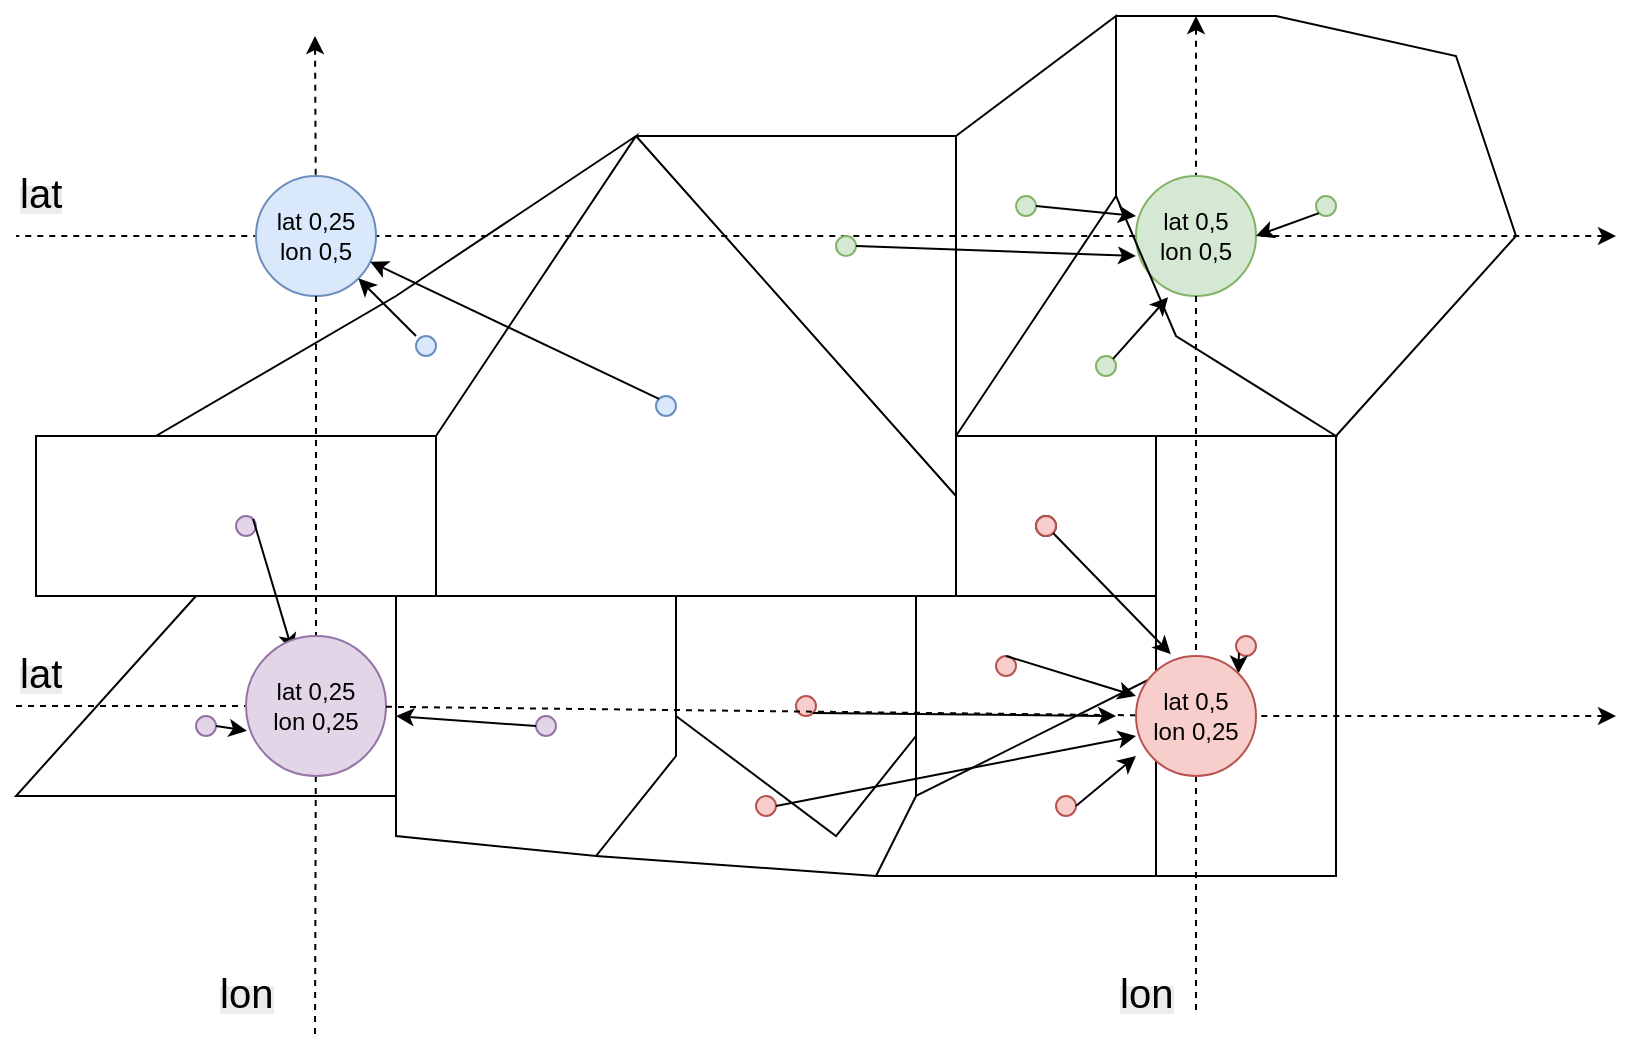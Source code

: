 <mxfile version="28.0.7">
  <diagram name="Страница — 1" id="m-9co5B7fc5MVa2oqNL6">
    <mxGraphModel dx="998" dy="662" grid="1" gridSize="10" guides="1" tooltips="1" connect="1" arrows="1" fold="1" page="1" pageScale="1" pageWidth="827" pageHeight="1169" math="0" shadow="0">
      <root>
        <mxCell id="0" />
        <mxCell id="1" parent="0" />
        <mxCell id="C2xArOkNJGJlVZLw735B-5" value="" style="endArrow=none;html=1;rounded=0;dashed=1;startArrow=classic;startFill=1;" edge="1" parent="1">
          <mxGeometry width="50" height="50" relative="1" as="geometry">
            <mxPoint x="810" y="120" as="sourcePoint" />
            <mxPoint x="10" y="120" as="targetPoint" />
          </mxGeometry>
        </mxCell>
        <mxCell id="C2xArOkNJGJlVZLw735B-6" value="" style="endArrow=none;html=1;rounded=0;dashed=1;entryX=1;entryY=0.5;entryDx=0;entryDy=0;startArrow=classic;startFill=1;" edge="1" parent="1" target="C2xArOkNJGJlVZLw735B-82">
          <mxGeometry width="50" height="50" relative="1" as="geometry">
            <mxPoint x="810" y="360" as="sourcePoint" />
            <mxPoint x="810" y="360" as="targetPoint" />
          </mxGeometry>
        </mxCell>
        <mxCell id="C2xArOkNJGJlVZLw735B-7" value="" style="endArrow=none;html=1;rounded=0;dashed=1;" edge="1" parent="1">
          <mxGeometry width="50" height="50" relative="1" as="geometry">
            <mxPoint x="600" y="390" as="sourcePoint" />
            <mxPoint x="600" y="510" as="targetPoint" />
          </mxGeometry>
        </mxCell>
        <mxCell id="C2xArOkNJGJlVZLw735B-8" value="" style="endArrow=none;html=1;rounded=0;dashed=1;" edge="1" parent="1" source="C2xArOkNJGJlVZLw735B-4">
          <mxGeometry width="50" height="50" relative="1" as="geometry">
            <mxPoint x="159.5" y="20" as="sourcePoint" />
            <mxPoint x="159.5" y="520" as="targetPoint" />
          </mxGeometry>
        </mxCell>
        <mxCell id="C2xArOkNJGJlVZLw735B-10" value="" style="endArrow=none;html=1;rounded=0;dashed=1;startArrow=classic;startFill=1;" edge="1" parent="1" target="C2xArOkNJGJlVZLw735B-1">
          <mxGeometry width="50" height="50" relative="1" as="geometry">
            <mxPoint x="159.5" y="20" as="sourcePoint" />
            <mxPoint x="159.5" y="520" as="targetPoint" />
          </mxGeometry>
        </mxCell>
        <mxCell id="C2xArOkNJGJlVZLw735B-1" value="lat 0,25&lt;div&gt;lon 0,5&lt;/div&gt;" style="ellipse;whiteSpace=wrap;html=1;aspect=fixed;fillColor=#dae8fc;strokeColor=#6c8ebf;" vertex="1" parent="1">
          <mxGeometry x="130" y="90" width="60" height="60" as="geometry" />
        </mxCell>
        <mxCell id="C2xArOkNJGJlVZLw735B-11" value="" style="endArrow=none;html=1;rounded=0;dashed=1;" edge="1" parent="1" source="C2xArOkNJGJlVZLw735B-1" target="C2xArOkNJGJlVZLw735B-4">
          <mxGeometry width="50" height="50" relative="1" as="geometry">
            <mxPoint x="160" y="140" as="sourcePoint" />
            <mxPoint x="159.5" y="520" as="targetPoint" />
          </mxGeometry>
        </mxCell>
        <mxCell id="C2xArOkNJGJlVZLw735B-12" value="" style="endArrow=none;html=1;rounded=0;dashed=1;startArrow=classic;startFill=1;" edge="1" parent="1" target="C2xArOkNJGJlVZLw735B-2">
          <mxGeometry width="50" height="50" relative="1" as="geometry">
            <mxPoint x="600" y="10" as="sourcePoint" />
            <mxPoint x="600" y="510" as="targetPoint" />
          </mxGeometry>
        </mxCell>
        <mxCell id="C2xArOkNJGJlVZLw735B-2" value="lat 0,5&lt;div&gt;lon 0,5&lt;/div&gt;" style="ellipse;whiteSpace=wrap;html=1;aspect=fixed;fillColor=#d5e8d4;strokeColor=#82b366;fillStyle=auto;" vertex="1" parent="1">
          <mxGeometry x="570" y="90" width="60" height="60" as="geometry" />
        </mxCell>
        <mxCell id="C2xArOkNJGJlVZLw735B-13" value="" style="endArrow=none;html=1;rounded=0;dashed=1;" edge="1" parent="1" source="C2xArOkNJGJlVZLw735B-2">
          <mxGeometry width="50" height="50" relative="1" as="geometry">
            <mxPoint x="600" y="140" as="sourcePoint" />
            <mxPoint x="600" y="330" as="targetPoint" />
          </mxGeometry>
        </mxCell>
        <mxCell id="C2xArOkNJGJlVZLw735B-15" value="" style="endArrow=none;html=1;rounded=0;" edge="1" parent="1">
          <mxGeometry width="50" height="50" relative="1" as="geometry">
            <mxPoint x="220" y="220" as="sourcePoint" />
            <mxPoint x="220" y="220" as="targetPoint" />
            <Array as="points">
              <mxPoint x="80" y="220" />
              <mxPoint x="200" y="150" />
              <mxPoint x="320" y="70" />
            </Array>
          </mxGeometry>
        </mxCell>
        <mxCell id="C2xArOkNJGJlVZLw735B-16" value="" style="endArrow=none;html=1;rounded=0;" edge="1" parent="1">
          <mxGeometry width="50" height="50" relative="1" as="geometry">
            <mxPoint x="320" y="70" as="sourcePoint" />
            <mxPoint x="320" y="70" as="targetPoint" />
            <Array as="points">
              <mxPoint x="480" y="250" />
              <mxPoint x="480" y="170" />
              <mxPoint x="480" y="70" />
            </Array>
          </mxGeometry>
        </mxCell>
        <mxCell id="C2xArOkNJGJlVZLw735B-17" value="" style="endArrow=none;html=1;rounded=0;" edge="1" parent="1">
          <mxGeometry width="50" height="50" relative="1" as="geometry">
            <mxPoint x="220" y="220" as="sourcePoint" />
            <mxPoint x="480" y="250" as="targetPoint" />
            <Array as="points">
              <mxPoint x="220" y="260" />
              <mxPoint x="220" y="300" />
              <mxPoint x="480" y="300" />
            </Array>
          </mxGeometry>
        </mxCell>
        <mxCell id="C2xArOkNJGJlVZLw735B-18" value="" style="endArrow=none;html=1;rounded=0;" edge="1" parent="1">
          <mxGeometry width="50" height="50" relative="1" as="geometry">
            <mxPoint x="80" y="220" as="sourcePoint" />
            <mxPoint x="220" y="300" as="targetPoint" />
            <Array as="points">
              <mxPoint x="20" y="220" />
              <mxPoint x="20" y="300" />
            </Array>
          </mxGeometry>
        </mxCell>
        <mxCell id="C2xArOkNJGJlVZLw735B-19" value="" style="endArrow=none;html=1;rounded=0;" edge="1" parent="1">
          <mxGeometry width="50" height="50" relative="1" as="geometry">
            <mxPoint x="480" y="220" as="sourcePoint" />
            <mxPoint x="480" y="70" as="targetPoint" />
            <Array as="points">
              <mxPoint x="560" y="100" />
              <mxPoint x="560" y="10" />
            </Array>
          </mxGeometry>
        </mxCell>
        <mxCell id="C2xArOkNJGJlVZLw735B-20" value="" style="endArrow=none;html=1;rounded=0;" edge="1" parent="1">
          <mxGeometry width="50" height="50" relative="1" as="geometry">
            <mxPoint x="580" y="300" as="sourcePoint" />
            <mxPoint x="670" y="220" as="targetPoint" />
            <Array as="points">
              <mxPoint x="580" y="440" />
              <mxPoint x="670" y="440" />
            </Array>
          </mxGeometry>
        </mxCell>
        <mxCell id="C2xArOkNJGJlVZLw735B-21" value="" style="endArrow=none;html=1;rounded=0;" edge="1" parent="1">
          <mxGeometry width="50" height="50" relative="1" as="geometry">
            <mxPoint x="480" y="300" as="sourcePoint" />
            <mxPoint x="580" y="220" as="targetPoint" />
            <Array as="points">
              <mxPoint x="580" y="300" />
            </Array>
          </mxGeometry>
        </mxCell>
        <mxCell id="C2xArOkNJGJlVZLw735B-22" value="" style="endArrow=none;html=1;rounded=0;" edge="1" parent="1">
          <mxGeometry width="50" height="50" relative="1" as="geometry">
            <mxPoint x="200" y="300" as="sourcePoint" />
            <mxPoint x="340" y="300" as="targetPoint" />
            <Array as="points">
              <mxPoint x="200" y="420" />
              <mxPoint x="300" y="430" />
              <mxPoint x="340" y="380" />
            </Array>
          </mxGeometry>
        </mxCell>
        <mxCell id="C2xArOkNJGJlVZLw735B-23" value="" style="endArrow=none;html=1;rounded=0;" edge="1" parent="1">
          <mxGeometry width="50" height="50" relative="1" as="geometry">
            <mxPoint x="100" y="300" as="sourcePoint" />
            <mxPoint x="200" y="400" as="targetPoint" />
            <Array as="points">
              <mxPoint x="10" y="400" />
            </Array>
          </mxGeometry>
        </mxCell>
        <mxCell id="C2xArOkNJGJlVZLw735B-24" value="" style="endArrow=none;html=1;rounded=0;" edge="1" parent="1">
          <mxGeometry width="50" height="50" relative="1" as="geometry">
            <mxPoint x="460" y="300" as="sourcePoint" />
            <mxPoint x="580" y="340" as="targetPoint" />
            <Array as="points">
              <mxPoint x="460" y="400" />
            </Array>
          </mxGeometry>
        </mxCell>
        <mxCell id="C2xArOkNJGJlVZLw735B-25" value="" style="endArrow=none;html=1;rounded=0;" edge="1" parent="1">
          <mxGeometry width="50" height="50" relative="1" as="geometry">
            <mxPoint x="460" y="400" as="sourcePoint" />
            <mxPoint x="580" y="440" as="targetPoint" />
            <Array as="points">
              <mxPoint x="440" y="440" />
            </Array>
          </mxGeometry>
        </mxCell>
        <mxCell id="C2xArOkNJGJlVZLw735B-26" value="" style="endArrow=none;html=1;rounded=0;" edge="1" parent="1">
          <mxGeometry width="50" height="50" relative="1" as="geometry">
            <mxPoint x="340" y="360" as="sourcePoint" />
            <mxPoint x="460" y="370" as="targetPoint" />
            <Array as="points">
              <mxPoint x="420" y="420" />
            </Array>
          </mxGeometry>
        </mxCell>
        <mxCell id="C2xArOkNJGJlVZLw735B-27" value="" style="endArrow=none;html=1;rounded=0;" edge="1" parent="1">
          <mxGeometry width="50" height="50" relative="1" as="geometry">
            <mxPoint x="300" y="430" as="sourcePoint" />
            <mxPoint x="440" y="440" as="targetPoint" />
          </mxGeometry>
        </mxCell>
        <mxCell id="C2xArOkNJGJlVZLw735B-28" value="" style="ellipse;whiteSpace=wrap;html=1;aspect=fixed;fillColor=#dae8fc;strokeColor=#6c8ebf;" vertex="1" parent="1">
          <mxGeometry x="210" y="170" width="10" height="10" as="geometry" />
        </mxCell>
        <mxCell id="C2xArOkNJGJlVZLw735B-31" value="" style="ellipse;whiteSpace=wrap;html=1;aspect=fixed;fillColor=#dae8fc;strokeColor=#6c8ebf;" vertex="1" parent="1">
          <mxGeometry x="330" y="200" width="10" height="10" as="geometry" />
        </mxCell>
        <mxCell id="C2xArOkNJGJlVZLw735B-32" value="" style="ellipse;whiteSpace=wrap;html=1;aspect=fixed;fillColor=#d5e8d4;strokeColor=#82b366;" vertex="1" parent="1">
          <mxGeometry x="420" y="120" width="10" height="10" as="geometry" />
        </mxCell>
        <mxCell id="C2xArOkNJGJlVZLw735B-33" value="" style="ellipse;whiteSpace=wrap;html=1;aspect=fixed;fillColor=#000000;" vertex="1" parent="1">
          <mxGeometry x="520" y="260" width="10" height="10" as="geometry" />
        </mxCell>
        <mxCell id="C2xArOkNJGJlVZLw735B-34" value="" style="ellipse;whiteSpace=wrap;html=1;aspect=fixed;fillColor=#f8cecc;strokeColor=#b85450;" vertex="1" parent="1">
          <mxGeometry x="620" y="320" width="10" height="10" as="geometry" />
        </mxCell>
        <mxCell id="C2xArOkNJGJlVZLw735B-39" value="" style="ellipse;whiteSpace=wrap;html=1;aspect=fixed;fillColor=#f8cecc;strokeColor=#b85450;" vertex="1" parent="1">
          <mxGeometry x="520" y="260" width="10" height="10" as="geometry" />
        </mxCell>
        <mxCell id="C2xArOkNJGJlVZLw735B-40" value="" style="ellipse;whiteSpace=wrap;html=1;aspect=fixed;fillColor=#d5e8d4;strokeColor=#82b366;" vertex="1" parent="1">
          <mxGeometry x="510" y="100" width="10" height="10" as="geometry" />
        </mxCell>
        <mxCell id="C2xArOkNJGJlVZLw735B-41" value="" style="ellipse;whiteSpace=wrap;html=1;aspect=fixed;fillColor=#f8cecc;strokeColor=#b85450;" vertex="1" parent="1">
          <mxGeometry x="500" y="330" width="10" height="10" as="geometry" />
        </mxCell>
        <mxCell id="C2xArOkNJGJlVZLw735B-42" value="" style="ellipse;whiteSpace=wrap;html=1;aspect=fixed;fillColor=#f8cecc;strokeColor=#b85450;" vertex="1" parent="1">
          <mxGeometry x="530" y="400" width="10" height="10" as="geometry" />
        </mxCell>
        <mxCell id="C2xArOkNJGJlVZLw735B-43" value="" style="ellipse;whiteSpace=wrap;html=1;aspect=fixed;fillColor=#f8cecc;strokeColor=#b85450;" vertex="1" parent="1">
          <mxGeometry x="380" y="400" width="10" height="10" as="geometry" />
        </mxCell>
        <mxCell id="C2xArOkNJGJlVZLw735B-44" value="" style="ellipse;whiteSpace=wrap;html=1;aspect=fixed;fillColor=#f8cecc;strokeColor=#b85450;" vertex="1" parent="1">
          <mxGeometry x="400" y="350" width="10" height="10" as="geometry" />
        </mxCell>
        <mxCell id="C2xArOkNJGJlVZLw735B-45" value="" style="ellipse;whiteSpace=wrap;html=1;aspect=fixed;fillColor=#e1d5e7;strokeColor=#9673a6;" vertex="1" parent="1">
          <mxGeometry x="270" y="360" width="10" height="10" as="geometry" />
        </mxCell>
        <mxCell id="C2xArOkNJGJlVZLw735B-46" value="" style="ellipse;whiteSpace=wrap;html=1;aspect=fixed;fillColor=#e1d5e7;strokeColor=#9673a6;" vertex="1" parent="1">
          <mxGeometry x="120" y="260" width="10" height="10" as="geometry" />
        </mxCell>
        <mxCell id="C2xArOkNJGJlVZLw735B-47" value="" style="ellipse;whiteSpace=wrap;html=1;aspect=fixed;fillColor=#e1d5e7;strokeColor=#9673a6;" vertex="1" parent="1">
          <mxGeometry x="100" y="360" width="10" height="10" as="geometry" />
        </mxCell>
        <mxCell id="C2xArOkNJGJlVZLw735B-49" value="" style="endArrow=classic;html=1;rounded=0;exitX=0;exitY=0;exitDx=0;exitDy=0;" edge="1" parent="1" source="C2xArOkNJGJlVZLw735B-31" target="C2xArOkNJGJlVZLw735B-1">
          <mxGeometry width="50" height="50" relative="1" as="geometry">
            <mxPoint x="220" y="250" as="sourcePoint" />
            <mxPoint x="270" y="200" as="targetPoint" />
          </mxGeometry>
        </mxCell>
        <mxCell id="C2xArOkNJGJlVZLw735B-50" value="" style="endArrow=classic;html=1;rounded=0;entryX=1;entryY=1;entryDx=0;entryDy=0;" edge="1" parent="1" target="C2xArOkNJGJlVZLw735B-1">
          <mxGeometry width="50" height="50" relative="1" as="geometry">
            <mxPoint x="210" y="170" as="sourcePoint" />
            <mxPoint x="270" y="200" as="targetPoint" />
          </mxGeometry>
        </mxCell>
        <mxCell id="C2xArOkNJGJlVZLw735B-51" value="" style="endArrow=classic;html=1;rounded=0;entryX=0;entryY=0.667;entryDx=0;entryDy=0;exitX=1;exitY=0.5;exitDx=0;exitDy=0;entryPerimeter=0;" edge="1" parent="1" source="C2xArOkNJGJlVZLw735B-32" target="C2xArOkNJGJlVZLw735B-2">
          <mxGeometry width="50" height="50" relative="1" as="geometry">
            <mxPoint x="220" y="250" as="sourcePoint" />
            <mxPoint x="270" y="200" as="targetPoint" />
          </mxGeometry>
        </mxCell>
        <mxCell id="C2xArOkNJGJlVZLw735B-52" value="" style="endArrow=classic;html=1;rounded=0;exitX=1;exitY=0;exitDx=0;exitDy=0;entryX=0.333;entryY=0.111;entryDx=0;entryDy=0;entryPerimeter=0;" edge="1" parent="1" source="C2xArOkNJGJlVZLw735B-46" target="C2xArOkNJGJlVZLw735B-4">
          <mxGeometry width="50" height="50" relative="1" as="geometry">
            <mxPoint x="220" y="250" as="sourcePoint" />
            <mxPoint x="270" y="200" as="targetPoint" />
          </mxGeometry>
        </mxCell>
        <mxCell id="C2xArOkNJGJlVZLw735B-54" value="" style="endArrow=classic;html=1;rounded=0;" edge="1" parent="1">
          <mxGeometry width="50" height="50" relative="1" as="geometry">
            <mxPoint x="270" y="365" as="sourcePoint" />
            <mxPoint x="200" y="360" as="targetPoint" />
          </mxGeometry>
        </mxCell>
        <mxCell id="C2xArOkNJGJlVZLw735B-55" value="" style="endArrow=classic;html=1;rounded=0;exitX=1;exitY=1;exitDx=0;exitDy=0;" edge="1" parent="1" source="C2xArOkNJGJlVZLw735B-44">
          <mxGeometry width="50" height="50" relative="1" as="geometry">
            <mxPoint x="220" y="250" as="sourcePoint" />
            <mxPoint x="560" y="360" as="targetPoint" />
          </mxGeometry>
        </mxCell>
        <mxCell id="C2xArOkNJGJlVZLw735B-56" value="" style="endArrow=classic;html=1;rounded=0;entryX=0.29;entryY=-0.015;entryDx=0;entryDy=0;entryPerimeter=0;exitX=1;exitY=1;exitDx=0;exitDy=0;" edge="1" parent="1" source="C2xArOkNJGJlVZLw735B-39">
          <mxGeometry width="50" height="50" relative="1" as="geometry">
            <mxPoint x="220" y="250" as="sourcePoint" />
            <mxPoint x="587.4" y="329.1" as="targetPoint" />
          </mxGeometry>
        </mxCell>
        <mxCell id="C2xArOkNJGJlVZLw735B-57" value="" style="endArrow=classic;html=1;rounded=0;exitX=0.5;exitY=0;exitDx=0;exitDy=0;" edge="1" parent="1" source="C2xArOkNJGJlVZLw735B-41">
          <mxGeometry width="50" height="50" relative="1" as="geometry">
            <mxPoint x="220" y="250" as="sourcePoint" />
            <mxPoint x="570" y="350" as="targetPoint" />
          </mxGeometry>
        </mxCell>
        <mxCell id="C2xArOkNJGJlVZLw735B-58" value="" style="endArrow=classic;html=1;rounded=0;exitX=1;exitY=0.5;exitDx=0;exitDy=0;" edge="1" parent="1" source="C2xArOkNJGJlVZLw735B-42">
          <mxGeometry width="50" height="50" relative="1" as="geometry">
            <mxPoint x="220" y="250" as="sourcePoint" />
            <mxPoint x="570" y="380" as="targetPoint" />
          </mxGeometry>
        </mxCell>
        <mxCell id="C2xArOkNJGJlVZLw735B-59" value="" style="endArrow=classic;html=1;rounded=0;exitX=1;exitY=0.5;exitDx=0;exitDy=0;exitPerimeter=0;" edge="1" parent="1" source="C2xArOkNJGJlVZLw735B-43">
          <mxGeometry width="50" height="50" relative="1" as="geometry">
            <mxPoint x="220" y="250" as="sourcePoint" />
            <mxPoint x="570" y="370" as="targetPoint" />
          </mxGeometry>
        </mxCell>
        <mxCell id="C2xArOkNJGJlVZLw735B-63" value="" style="endArrow=none;html=1;rounded=0;" edge="1" parent="1">
          <mxGeometry width="50" height="50" relative="1" as="geometry">
            <mxPoint x="480" y="220" as="sourcePoint" />
            <mxPoint x="670.8" y="220" as="targetPoint" />
          </mxGeometry>
        </mxCell>
        <mxCell id="C2xArOkNJGJlVZLw735B-64" value="" style="endArrow=none;html=1;rounded=0;" edge="1" parent="1">
          <mxGeometry width="50" height="50" relative="1" as="geometry">
            <mxPoint x="670" y="220" as="sourcePoint" />
            <mxPoint x="560" y="100" as="targetPoint" />
            <Array as="points">
              <mxPoint x="590" y="170" />
            </Array>
          </mxGeometry>
        </mxCell>
        <mxCell id="C2xArOkNJGJlVZLw735B-65" value="" style="endArrow=none;html=1;rounded=0;" edge="1" parent="1">
          <mxGeometry width="50" height="50" relative="1" as="geometry">
            <mxPoint x="560" y="10" as="sourcePoint" />
            <mxPoint x="670" y="220" as="targetPoint" />
            <Array as="points">
              <mxPoint x="640" y="10" />
              <mxPoint x="730" y="30" />
              <mxPoint x="760" y="120" />
            </Array>
          </mxGeometry>
        </mxCell>
        <mxCell id="C2xArOkNJGJlVZLw735B-66" value="" style="ellipse;whiteSpace=wrap;html=1;aspect=fixed;fillColor=#d5e8d4;strokeColor=#82b366;" vertex="1" parent="1">
          <mxGeometry x="660" y="100" width="10" height="10" as="geometry" />
        </mxCell>
        <mxCell id="C2xArOkNJGJlVZLw735B-67" value="" style="endArrow=classic;html=1;rounded=0;exitX=0;exitY=1;exitDx=0;exitDy=0;entryX=1;entryY=0.5;entryDx=0;entryDy=0;" edge="1" parent="1" source="C2xArOkNJGJlVZLw735B-66" target="C2xArOkNJGJlVZLw735B-2">
          <mxGeometry width="50" height="50" relative="1" as="geometry">
            <mxPoint x="570" y="250" as="sourcePoint" />
            <mxPoint x="620" y="200" as="targetPoint" />
          </mxGeometry>
        </mxCell>
        <mxCell id="C2xArOkNJGJlVZLw735B-68" value="" style="endArrow=classic;html=1;rounded=0;exitX=1;exitY=0.5;exitDx=0;exitDy=0;" edge="1" parent="1" source="C2xArOkNJGJlVZLw735B-40">
          <mxGeometry width="50" height="50" relative="1" as="geometry">
            <mxPoint x="677" y="90" as="sourcePoint" />
            <mxPoint x="570" y="110" as="targetPoint" />
          </mxGeometry>
        </mxCell>
        <mxCell id="C2xArOkNJGJlVZLw735B-69" value="" style="endArrow=classic;html=1;rounded=0;exitX=0;exitY=1;exitDx=0;exitDy=0;entryX=1;entryY=0;entryDx=0;entryDy=0;" edge="1" parent="1" source="C2xArOkNJGJlVZLw735B-34">
          <mxGeometry width="50" height="50" relative="1" as="geometry">
            <mxPoint x="570" y="250" as="sourcePoint" />
            <mxPoint x="621.213" y="338.787" as="targetPoint" />
          </mxGeometry>
        </mxCell>
        <mxCell id="C2xArOkNJGJlVZLw735B-74" value="" style="endArrow=classic;html=1;rounded=0;exitX=1;exitY=0.5;exitDx=0;exitDy=0;entryX=0.006;entryY=0.677;entryDx=0;entryDy=0;entryPerimeter=0;" edge="1" parent="1" source="C2xArOkNJGJlVZLw735B-47" target="C2xArOkNJGJlVZLw735B-4">
          <mxGeometry width="50" height="50" relative="1" as="geometry">
            <mxPoint x="330" y="250" as="sourcePoint" />
            <mxPoint x="380" y="200" as="targetPoint" />
          </mxGeometry>
        </mxCell>
        <mxCell id="C2xArOkNJGJlVZLw735B-75" value="" style="ellipse;whiteSpace=wrap;html=1;aspect=fixed;fillColor=#d5e8d4;strokeColor=#82b366;" vertex="1" parent="1">
          <mxGeometry x="550" y="180" width="10" height="10" as="geometry" />
        </mxCell>
        <mxCell id="C2xArOkNJGJlVZLw735B-76" value="" style="endArrow=classic;html=1;rounded=0;entryX=0.267;entryY=1.01;entryDx=0;entryDy=0;entryPerimeter=0;exitX=1;exitY=0;exitDx=0;exitDy=0;" edge="1" parent="1" source="C2xArOkNJGJlVZLw735B-75" target="C2xArOkNJGJlVZLw735B-2">
          <mxGeometry width="50" height="50" relative="1" as="geometry">
            <mxPoint x="330" y="250" as="sourcePoint" />
            <mxPoint x="380" y="200" as="targetPoint" />
          </mxGeometry>
        </mxCell>
        <mxCell id="C2xArOkNJGJlVZLw735B-77" value="" style="endArrow=none;html=1;rounded=0;dashed=1;" edge="1" parent="1" target="C2xArOkNJGJlVZLw735B-4">
          <mxGeometry width="50" height="50" relative="1" as="geometry">
            <mxPoint x="10" y="355" as="sourcePoint" />
            <mxPoint x="760" y="360" as="targetPoint" />
          </mxGeometry>
        </mxCell>
        <mxCell id="C2xArOkNJGJlVZLw735B-4" value="lat 0,25&lt;div&gt;lon 0,25&lt;/div&gt;" style="ellipse;whiteSpace=wrap;html=1;aspect=fixed;fillColor=#e1d5e7;strokeColor=#9673a6;" vertex="1" parent="1">
          <mxGeometry x="125" y="320" width="70" height="70" as="geometry" />
        </mxCell>
        <mxCell id="C2xArOkNJGJlVZLw735B-79" value="&lt;span style=&quot;color: rgb(0, 0, 0); font-family: Helvetica; font-style: normal; font-variant-ligatures: normal; font-variant-caps: normal; font-weight: 400; letter-spacing: normal; orphans: 2; text-align: center; text-indent: 0px; text-transform: none; widows: 2; word-spacing: 0px; -webkit-text-stroke-width: 0px; white-space: normal; background-color: rgb(236, 236, 236); text-decoration-thickness: initial; text-decoration-style: initial; text-decoration-color: initial; float: none; display: inline !important;&quot;&gt;&lt;font style=&quot;font-size: 20px;&quot;&gt;lat&lt;/font&gt;&lt;/span&gt;" style="text;whiteSpace=wrap;html=1;" vertex="1" parent="1">
          <mxGeometry x="10" y="80" width="50" height="30" as="geometry" />
        </mxCell>
        <mxCell id="C2xArOkNJGJlVZLw735B-80" value="&lt;span style=&quot;color: rgb(0, 0, 0); font-family: Helvetica; font-style: normal; font-variant-ligatures: normal; font-variant-caps: normal; font-weight: 400; letter-spacing: normal; orphans: 2; text-align: center; text-indent: 0px; text-transform: none; widows: 2; word-spacing: 0px; -webkit-text-stroke-width: 0px; white-space: normal; background-color: rgb(236, 236, 236); text-decoration-thickness: initial; text-decoration-style: initial; text-decoration-color: initial; float: none; display: inline !important;&quot;&gt;&lt;font style=&quot;font-size: 20px;&quot;&gt;lon&lt;/font&gt;&lt;/span&gt;" style="text;whiteSpace=wrap;html=1;" vertex="1" parent="1">
          <mxGeometry x="110" y="480" width="50" height="30" as="geometry" />
        </mxCell>
        <mxCell id="C2xArOkNJGJlVZLw735B-83" value="" style="endArrow=none;html=1;rounded=0;dashed=1;" edge="1" parent="1" source="C2xArOkNJGJlVZLw735B-4" target="C2xArOkNJGJlVZLw735B-82">
          <mxGeometry width="50" height="50" relative="1" as="geometry">
            <mxPoint x="195" y="355" as="sourcePoint" />
            <mxPoint x="760" y="360" as="targetPoint" />
          </mxGeometry>
        </mxCell>
        <mxCell id="C2xArOkNJGJlVZLw735B-82" value="lat 0,5&lt;div&gt;lon 0,25&lt;/div&gt;" style="ellipse;whiteSpace=wrap;html=1;aspect=fixed;fillColor=#f8cecc;strokeColor=#b85450;" vertex="1" parent="1">
          <mxGeometry x="570" y="330" width="60" height="60" as="geometry" />
        </mxCell>
        <mxCell id="C2xArOkNJGJlVZLw735B-84" value="&lt;span style=&quot;color: rgb(0, 0, 0); font-family: Helvetica; font-style: normal; font-variant-ligatures: normal; font-variant-caps: normal; font-weight: 400; letter-spacing: normal; orphans: 2; text-align: center; text-indent: 0px; text-transform: none; widows: 2; word-spacing: 0px; -webkit-text-stroke-width: 0px; white-space: normal; background-color: rgb(236, 236, 236); text-decoration-thickness: initial; text-decoration-style: initial; text-decoration-color: initial; float: none; display: inline !important;&quot;&gt;&lt;font style=&quot;font-size: 20px;&quot;&gt;lat&lt;/font&gt;&lt;/span&gt;" style="text;whiteSpace=wrap;html=1;" vertex="1" parent="1">
          <mxGeometry x="10" y="320" width="50" height="30" as="geometry" />
        </mxCell>
        <mxCell id="C2xArOkNJGJlVZLw735B-85" value="&lt;span style=&quot;color: rgb(0, 0, 0); font-family: Helvetica; font-style: normal; font-variant-ligatures: normal; font-variant-caps: normal; font-weight: 400; letter-spacing: normal; orphans: 2; text-align: center; text-indent: 0px; text-transform: none; widows: 2; word-spacing: 0px; -webkit-text-stroke-width: 0px; white-space: normal; background-color: rgb(236, 236, 236); text-decoration-thickness: initial; text-decoration-style: initial; text-decoration-color: initial; float: none; display: inline !important;&quot;&gt;&lt;font style=&quot;font-size: 20px;&quot;&gt;lon&lt;/font&gt;&lt;/span&gt;" style="text;whiteSpace=wrap;html=1;" vertex="1" parent="1">
          <mxGeometry x="560" y="480" width="50" height="30" as="geometry" />
        </mxCell>
      </root>
    </mxGraphModel>
  </diagram>
</mxfile>
